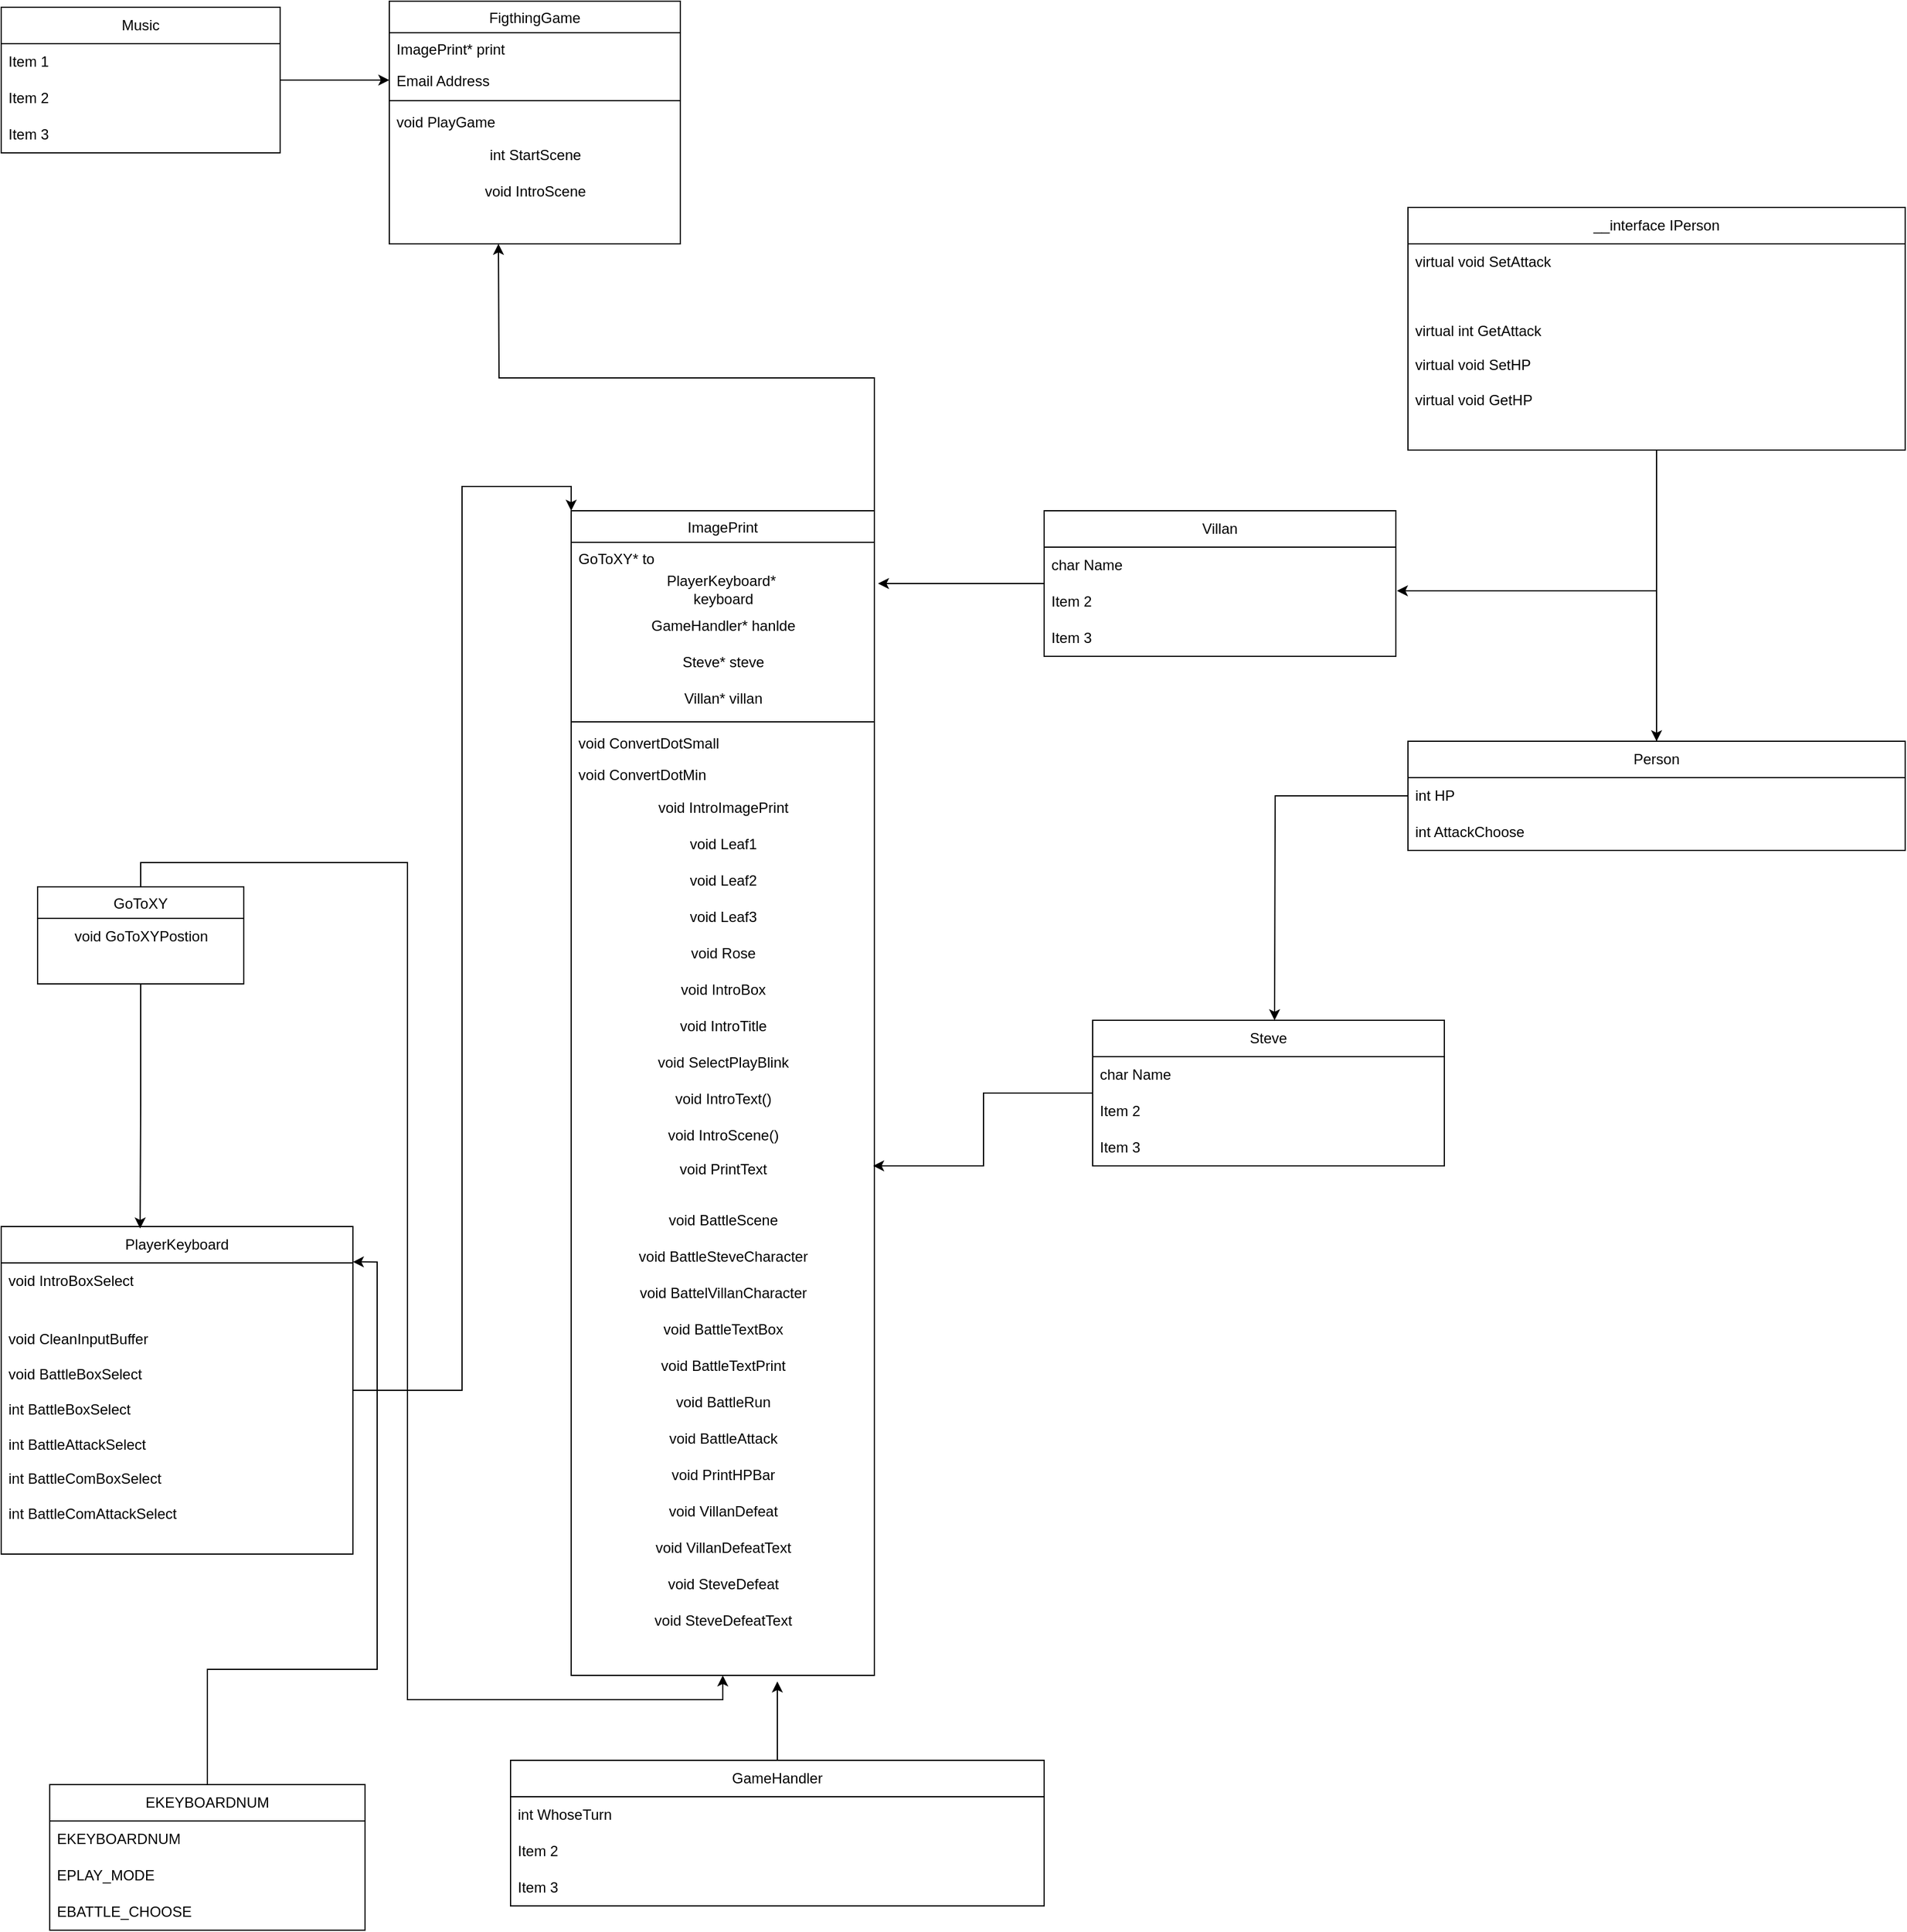 <mxfile version="24.2.5" type="device">
  <diagram id="C5RBs43oDa-KdzZeNtuy" name="Page-1">
    <mxGraphModel dx="1195" dy="643" grid="1" gridSize="10" guides="1" tooltips="1" connect="1" arrows="1" fold="1" page="1" pageScale="1" pageWidth="1654" pageHeight="2336" math="0" shadow="0">
      <root>
        <mxCell id="WIyWlLk6GJQsqaUBKTNV-0" />
        <mxCell id="WIyWlLk6GJQsqaUBKTNV-1" parent="WIyWlLk6GJQsqaUBKTNV-0" />
        <mxCell id="zkfFHV4jXpPFQw0GAbJ--0" value="FigthingGame" style="swimlane;fontStyle=0;align=center;verticalAlign=top;childLayout=stackLayout;horizontal=1;startSize=26;horizontalStack=0;resizeParent=1;resizeLast=0;collapsible=1;marginBottom=0;rounded=0;shadow=0;strokeWidth=1;" parent="WIyWlLk6GJQsqaUBKTNV-1" vertex="1">
          <mxGeometry x="370" y="50" width="240" height="200" as="geometry">
            <mxRectangle x="230" y="140" width="160" height="26" as="alternateBounds" />
          </mxGeometry>
        </mxCell>
        <mxCell id="zkfFHV4jXpPFQw0GAbJ--1" value="ImagePrint* print" style="text;align=left;verticalAlign=top;spacingLeft=4;spacingRight=4;overflow=hidden;rotatable=0;points=[[0,0.5],[1,0.5]];portConstraint=eastwest;" parent="zkfFHV4jXpPFQw0GAbJ--0" vertex="1">
          <mxGeometry y="26" width="240" height="26" as="geometry" />
        </mxCell>
        <mxCell id="zkfFHV4jXpPFQw0GAbJ--3" value="Email Address" style="text;align=left;verticalAlign=top;spacingLeft=4;spacingRight=4;overflow=hidden;rotatable=0;points=[[0,0.5],[1,0.5]];portConstraint=eastwest;rounded=0;shadow=0;html=0;" parent="zkfFHV4jXpPFQw0GAbJ--0" vertex="1">
          <mxGeometry y="52" width="240" height="26" as="geometry" />
        </mxCell>
        <mxCell id="zkfFHV4jXpPFQw0GAbJ--4" value="" style="line;html=1;strokeWidth=1;align=left;verticalAlign=middle;spacingTop=-1;spacingLeft=3;spacingRight=3;rotatable=0;labelPosition=right;points=[];portConstraint=eastwest;" parent="zkfFHV4jXpPFQw0GAbJ--0" vertex="1">
          <mxGeometry y="78" width="240" height="8" as="geometry" />
        </mxCell>
        <mxCell id="zkfFHV4jXpPFQw0GAbJ--5" value="void PlayGame" style="text;align=left;verticalAlign=top;spacingLeft=4;spacingRight=4;overflow=hidden;rotatable=0;points=[[0,0.5],[1,0.5]];portConstraint=eastwest;" parent="zkfFHV4jXpPFQw0GAbJ--0" vertex="1">
          <mxGeometry y="86" width="240" height="26" as="geometry" />
        </mxCell>
        <mxCell id="S7JMAFoJKp5S5lMYO-29-5" value="int StartScene" style="text;html=1;align=center;verticalAlign=middle;resizable=0;points=[];autosize=1;strokeColor=none;fillColor=none;" parent="zkfFHV4jXpPFQw0GAbJ--0" vertex="1">
          <mxGeometry y="112" width="240" height="30" as="geometry" />
        </mxCell>
        <mxCell id="S7JMAFoJKp5S5lMYO-29-6" value="void IntroScene" style="text;html=1;align=center;verticalAlign=middle;resizable=0;points=[];autosize=1;strokeColor=none;fillColor=none;" parent="zkfFHV4jXpPFQw0GAbJ--0" vertex="1">
          <mxGeometry y="142" width="240" height="30" as="geometry" />
        </mxCell>
        <mxCell id="zkfFHV4jXpPFQw0GAbJ--6" value="ImagePrint" style="swimlane;fontStyle=0;align=center;verticalAlign=top;childLayout=stackLayout;horizontal=1;startSize=26;horizontalStack=0;resizeParent=1;resizeLast=0;collapsible=1;marginBottom=0;rounded=0;shadow=0;strokeWidth=1;" parent="WIyWlLk6GJQsqaUBKTNV-1" vertex="1">
          <mxGeometry x="520" y="470" width="250" height="960" as="geometry">
            <mxRectangle x="130" y="380" width="160" height="26" as="alternateBounds" />
          </mxGeometry>
        </mxCell>
        <mxCell id="zkfFHV4jXpPFQw0GAbJ--7" value="GoToXY* to" style="text;align=left;verticalAlign=top;spacingLeft=4;spacingRight=4;overflow=hidden;rotatable=0;points=[[0,0.5],[1,0.5]];portConstraint=eastwest;" parent="zkfFHV4jXpPFQw0GAbJ--6" vertex="1">
          <mxGeometry y="26" width="250" height="24" as="geometry" />
        </mxCell>
        <mxCell id="S7JMAFoJKp5S5lMYO-29-16" value="&lt;span style=&quot;text-align: left; text-wrap: wrap;&quot;&gt;PlayerKeyboard*&amp;nbsp; keyboard&lt;/span&gt;" style="text;html=1;align=center;verticalAlign=middle;resizable=0;points=[];autosize=1;strokeColor=none;fillColor=none;" parent="zkfFHV4jXpPFQw0GAbJ--6" vertex="1">
          <mxGeometry y="50" width="250" height="30" as="geometry" />
        </mxCell>
        <mxCell id="S7JMAFoJKp5S5lMYO-29-46" value="GameHandler* hanlde" style="text;html=1;align=center;verticalAlign=middle;resizable=0;points=[];autosize=1;strokeColor=none;fillColor=none;" parent="zkfFHV4jXpPFQw0GAbJ--6" vertex="1">
          <mxGeometry y="80" width="250" height="30" as="geometry" />
        </mxCell>
        <mxCell id="S7JMAFoJKp5S5lMYO-29-58" value="Steve* steve" style="text;html=1;align=center;verticalAlign=middle;resizable=0;points=[];autosize=1;strokeColor=none;fillColor=none;" parent="zkfFHV4jXpPFQw0GAbJ--6" vertex="1">
          <mxGeometry y="110" width="250" height="30" as="geometry" />
        </mxCell>
        <mxCell id="S7JMAFoJKp5S5lMYO-29-59" value="Villan* villan" style="text;html=1;align=center;verticalAlign=middle;resizable=0;points=[];autosize=1;strokeColor=none;fillColor=none;" parent="zkfFHV4jXpPFQw0GAbJ--6" vertex="1">
          <mxGeometry y="140" width="250" height="30" as="geometry" />
        </mxCell>
        <mxCell id="zkfFHV4jXpPFQw0GAbJ--9" value="" style="line;html=1;strokeWidth=1;align=left;verticalAlign=middle;spacingTop=-1;spacingLeft=3;spacingRight=3;rotatable=0;labelPosition=right;points=[];portConstraint=eastwest;" parent="zkfFHV4jXpPFQw0GAbJ--6" vertex="1">
          <mxGeometry y="170" width="250" height="8" as="geometry" />
        </mxCell>
        <mxCell id="zkfFHV4jXpPFQw0GAbJ--10" value="void ConvertDotSmall" style="text;align=left;verticalAlign=top;spacingLeft=4;spacingRight=4;overflow=hidden;rotatable=0;points=[[0,0.5],[1,0.5]];portConstraint=eastwest;fontStyle=0" parent="zkfFHV4jXpPFQw0GAbJ--6" vertex="1">
          <mxGeometry y="178" width="250" height="26" as="geometry" />
        </mxCell>
        <mxCell id="zkfFHV4jXpPFQw0GAbJ--11" value="void ConvertDotMin" style="text;align=left;verticalAlign=top;spacingLeft=4;spacingRight=4;overflow=hidden;rotatable=0;points=[[0,0.5],[1,0.5]];portConstraint=eastwest;" parent="zkfFHV4jXpPFQw0GAbJ--6" vertex="1">
          <mxGeometry y="204" width="250" height="26" as="geometry" />
        </mxCell>
        <mxCell id="AYkWPc2VQb87h9hiwC6A-5" value="void IntroImagePrint" style="text;html=1;align=center;verticalAlign=middle;resizable=0;points=[];autosize=1;strokeColor=none;fillColor=none;" parent="zkfFHV4jXpPFQw0GAbJ--6" vertex="1">
          <mxGeometry y="230" width="250" height="30" as="geometry" />
        </mxCell>
        <mxCell id="AYkWPc2VQb87h9hiwC6A-6" value="void Leaf1" style="text;html=1;align=center;verticalAlign=middle;resizable=0;points=[];autosize=1;strokeColor=none;fillColor=none;" parent="zkfFHV4jXpPFQw0GAbJ--6" vertex="1">
          <mxGeometry y="260" width="250" height="30" as="geometry" />
        </mxCell>
        <mxCell id="AYkWPc2VQb87h9hiwC6A-7" value="void Leaf2" style="text;html=1;align=center;verticalAlign=middle;resizable=0;points=[];autosize=1;strokeColor=none;fillColor=none;" parent="zkfFHV4jXpPFQw0GAbJ--6" vertex="1">
          <mxGeometry y="290" width="250" height="30" as="geometry" />
        </mxCell>
        <mxCell id="AYkWPc2VQb87h9hiwC6A-8" value="void Leaf3" style="text;html=1;align=center;verticalAlign=middle;resizable=0;points=[];autosize=1;strokeColor=none;fillColor=none;" parent="zkfFHV4jXpPFQw0GAbJ--6" vertex="1">
          <mxGeometry y="320" width="250" height="30" as="geometry" />
        </mxCell>
        <mxCell id="AYkWPc2VQb87h9hiwC6A-9" value="void Rose" style="text;html=1;align=center;verticalAlign=middle;resizable=0;points=[];autosize=1;strokeColor=none;fillColor=none;" parent="zkfFHV4jXpPFQw0GAbJ--6" vertex="1">
          <mxGeometry y="350" width="250" height="30" as="geometry" />
        </mxCell>
        <mxCell id="AYkWPc2VQb87h9hiwC6A-10" value="void IntroBox" style="text;html=1;align=center;verticalAlign=middle;resizable=0;points=[];autosize=1;strokeColor=none;fillColor=none;" parent="zkfFHV4jXpPFQw0GAbJ--6" vertex="1">
          <mxGeometry y="380" width="250" height="30" as="geometry" />
        </mxCell>
        <mxCell id="AYkWPc2VQb87h9hiwC6A-11" value="void IntroTitle" style="text;html=1;align=center;verticalAlign=middle;resizable=0;points=[];autosize=1;strokeColor=none;fillColor=none;" parent="zkfFHV4jXpPFQw0GAbJ--6" vertex="1">
          <mxGeometry y="410" width="250" height="30" as="geometry" />
        </mxCell>
        <mxCell id="S7JMAFoJKp5S5lMYO-29-10" value="void SelectPlayBlink" style="text;html=1;align=center;verticalAlign=middle;resizable=0;points=[];autosize=1;strokeColor=none;fillColor=none;" parent="zkfFHV4jXpPFQw0GAbJ--6" vertex="1">
          <mxGeometry y="440" width="250" height="30" as="geometry" />
        </mxCell>
        <mxCell id="S7JMAFoJKp5S5lMYO-29-12" value="void IntroText()" style="text;html=1;align=center;verticalAlign=middle;resizable=0;points=[];autosize=1;strokeColor=none;fillColor=none;" parent="zkfFHV4jXpPFQw0GAbJ--6" vertex="1">
          <mxGeometry y="470" width="250" height="30" as="geometry" />
        </mxCell>
        <mxCell id="S7JMAFoJKp5S5lMYO-29-11" value="void IntroScene()" style="text;html=1;align=center;verticalAlign=middle;resizable=0;points=[];autosize=1;strokeColor=none;fillColor=none;" parent="zkfFHV4jXpPFQw0GAbJ--6" vertex="1">
          <mxGeometry y="500" width="250" height="30" as="geometry" />
        </mxCell>
        <mxCell id="S7JMAFoJKp5S5lMYO-29-13" value="void PrintText&lt;div&gt;&lt;br&gt;&lt;/div&gt;" style="text;html=1;align=center;verticalAlign=middle;resizable=0;points=[];autosize=1;strokeColor=none;fillColor=none;" parent="zkfFHV4jXpPFQw0GAbJ--6" vertex="1">
          <mxGeometry y="530" width="250" height="40" as="geometry" />
        </mxCell>
        <mxCell id="S7JMAFoJKp5S5lMYO-29-17" value="void BattleScene" style="text;html=1;align=center;verticalAlign=middle;resizable=0;points=[];autosize=1;strokeColor=none;fillColor=none;" parent="zkfFHV4jXpPFQw0GAbJ--6" vertex="1">
          <mxGeometry y="570" width="250" height="30" as="geometry" />
        </mxCell>
        <mxCell id="S7JMAFoJKp5S5lMYO-29-19" value="void BattleSteveCharacter" style="text;html=1;align=center;verticalAlign=middle;resizable=0;points=[];autosize=1;strokeColor=none;fillColor=none;" parent="zkfFHV4jXpPFQw0GAbJ--6" vertex="1">
          <mxGeometry y="600" width="250" height="30" as="geometry" />
        </mxCell>
        <mxCell id="S7JMAFoJKp5S5lMYO-29-20" value="void BattelVillanCharacter" style="text;html=1;align=center;verticalAlign=middle;resizable=0;points=[];autosize=1;strokeColor=none;fillColor=none;" parent="zkfFHV4jXpPFQw0GAbJ--6" vertex="1">
          <mxGeometry y="630" width="250" height="30" as="geometry" />
        </mxCell>
        <mxCell id="S7JMAFoJKp5S5lMYO-29-25" value="void BattleTextBox" style="text;html=1;align=center;verticalAlign=middle;resizable=0;points=[];autosize=1;strokeColor=none;fillColor=none;" parent="zkfFHV4jXpPFQw0GAbJ--6" vertex="1">
          <mxGeometry y="660" width="250" height="30" as="geometry" />
        </mxCell>
        <mxCell id="S7JMAFoJKp5S5lMYO-29-37" value="void BattleTextPrint" style="text;html=1;align=center;verticalAlign=middle;resizable=0;points=[];autosize=1;strokeColor=none;fillColor=none;" parent="zkfFHV4jXpPFQw0GAbJ--6" vertex="1">
          <mxGeometry y="690" width="250" height="30" as="geometry" />
        </mxCell>
        <mxCell id="S7JMAFoJKp5S5lMYO-29-38" value="void BattleRun" style="text;html=1;align=center;verticalAlign=middle;resizable=0;points=[];autosize=1;strokeColor=none;fillColor=none;" parent="zkfFHV4jXpPFQw0GAbJ--6" vertex="1">
          <mxGeometry y="720" width="250" height="30" as="geometry" />
        </mxCell>
        <mxCell id="S7JMAFoJKp5S5lMYO-29-39" value="void BattleAttack" style="text;html=1;align=center;verticalAlign=middle;resizable=0;points=[];autosize=1;strokeColor=none;fillColor=none;" parent="zkfFHV4jXpPFQw0GAbJ--6" vertex="1">
          <mxGeometry y="750" width="250" height="30" as="geometry" />
        </mxCell>
        <mxCell id="S7JMAFoJKp5S5lMYO-29-60" value="void PrintHPBar" style="text;html=1;align=center;verticalAlign=middle;resizable=0;points=[];autosize=1;strokeColor=none;fillColor=none;" parent="zkfFHV4jXpPFQw0GAbJ--6" vertex="1">
          <mxGeometry y="780" width="250" height="30" as="geometry" />
        </mxCell>
        <mxCell id="S7JMAFoJKp5S5lMYO-29-61" value="void VillanDefeat" style="text;html=1;align=center;verticalAlign=middle;resizable=0;points=[];autosize=1;strokeColor=none;fillColor=none;" parent="zkfFHV4jXpPFQw0GAbJ--6" vertex="1">
          <mxGeometry y="810" width="250" height="30" as="geometry" />
        </mxCell>
        <mxCell id="S7JMAFoJKp5S5lMYO-29-62" value="void VillanDefeatText" style="text;html=1;align=center;verticalAlign=middle;resizable=0;points=[];autosize=1;strokeColor=none;fillColor=none;" parent="zkfFHV4jXpPFQw0GAbJ--6" vertex="1">
          <mxGeometry y="840" width="250" height="30" as="geometry" />
        </mxCell>
        <mxCell id="S7JMAFoJKp5S5lMYO-29-63" value="void SteveDefeat" style="text;html=1;align=center;verticalAlign=middle;resizable=0;points=[];autosize=1;strokeColor=none;fillColor=none;" parent="zkfFHV4jXpPFQw0GAbJ--6" vertex="1">
          <mxGeometry y="870" width="250" height="30" as="geometry" />
        </mxCell>
        <mxCell id="S7JMAFoJKp5S5lMYO-29-64" value="void SteveDefeatText" style="text;html=1;align=center;verticalAlign=middle;resizable=0;points=[];autosize=1;strokeColor=none;fillColor=none;" parent="zkfFHV4jXpPFQw0GAbJ--6" vertex="1">
          <mxGeometry y="900" width="250" height="30" as="geometry" />
        </mxCell>
        <mxCell id="zkfFHV4jXpPFQw0GAbJ--13" value="GoToXY" style="swimlane;fontStyle=0;align=center;verticalAlign=top;childLayout=stackLayout;horizontal=1;startSize=26;horizontalStack=0;resizeParent=1;resizeLast=0;collapsible=1;marginBottom=0;rounded=0;shadow=0;strokeWidth=1;" parent="WIyWlLk6GJQsqaUBKTNV-1" vertex="1">
          <mxGeometry x="80" y="780" width="170" height="80" as="geometry">
            <mxRectangle x="340" y="380" width="170" height="26" as="alternateBounds" />
          </mxGeometry>
        </mxCell>
        <mxCell id="AYkWPc2VQb87h9hiwC6A-1" value="void GoToXYPostion" style="text;html=1;align=center;verticalAlign=middle;resizable=0;points=[];autosize=1;strokeColor=none;fillColor=none;" parent="zkfFHV4jXpPFQw0GAbJ--13" vertex="1">
          <mxGeometry y="26" width="170" height="30" as="geometry" />
        </mxCell>
        <mxCell id="AYkWPc2VQb87h9hiwC6A-13" value="PlayerKeyboard" style="swimlane;fontStyle=0;childLayout=stackLayout;horizontal=1;startSize=30;horizontalStack=0;resizeParent=1;resizeParentMax=0;resizeLast=0;collapsible=1;marginBottom=0;whiteSpace=wrap;html=1;" parent="WIyWlLk6GJQsqaUBKTNV-1" vertex="1">
          <mxGeometry x="50" y="1060" width="290" height="270" as="geometry" />
        </mxCell>
        <mxCell id="AYkWPc2VQb87h9hiwC6A-14" value="void IntroBoxSelect" style="text;strokeColor=none;fillColor=none;align=left;verticalAlign=middle;spacingLeft=4;spacingRight=4;overflow=hidden;points=[[0,0.5],[1,0.5]];portConstraint=eastwest;rotatable=0;whiteSpace=wrap;html=1;" parent="AYkWPc2VQb87h9hiwC6A-13" vertex="1">
          <mxGeometry y="30" width="290" height="30" as="geometry" />
        </mxCell>
        <mxCell id="AYkWPc2VQb87h9hiwC6A-15" value="void CleanInputBuffer&lt;div&gt;&lt;br&gt;&lt;/div&gt;&lt;div&gt;void BattleBoxSelect&lt;/div&gt;&lt;div&gt;&lt;br&gt;&lt;/div&gt;&lt;div&gt;int BattleBoxSelect&lt;br&gt;&lt;/div&gt;&lt;div&gt;&lt;br&gt;&lt;/div&gt;&lt;div&gt;int BattleAttackSelect&lt;/div&gt;&lt;div&gt;&lt;br&gt;&lt;/div&gt;&lt;div&gt;int BattleComBoxSelect&lt;br&gt;&lt;/div&gt;&lt;div&gt;&lt;br&gt;&lt;/div&gt;&lt;div&gt;int BattleComAttackSelect&lt;br&gt;&lt;/div&gt;" style="text;strokeColor=none;fillColor=none;align=left;verticalAlign=middle;spacingLeft=4;spacingRight=4;overflow=hidden;points=[[0,0.5],[1,0.5]];portConstraint=eastwest;rotatable=0;whiteSpace=wrap;html=1;" parent="AYkWPc2VQb87h9hiwC6A-13" vertex="1">
          <mxGeometry y="60" width="290" height="210" as="geometry" />
        </mxCell>
        <mxCell id="AYkWPc2VQb87h9hiwC6A-17" style="edgeStyle=orthogonalEdgeStyle;rounded=0;orthogonalLoop=1;jettySize=auto;html=1;exitX=0.5;exitY=0;exitDx=0;exitDy=0;entryX=0.5;entryY=1;entryDx=0;entryDy=0;" parent="WIyWlLk6GJQsqaUBKTNV-1" source="zkfFHV4jXpPFQw0GAbJ--13" target="zkfFHV4jXpPFQw0GAbJ--6" edge="1">
          <mxGeometry relative="1" as="geometry">
            <mxPoint x="125" y="620" as="targetPoint" />
          </mxGeometry>
        </mxCell>
        <mxCell id="AYkWPc2VQb87h9hiwC6A-18" style="edgeStyle=orthogonalEdgeStyle;rounded=0;orthogonalLoop=1;jettySize=auto;html=1;exitX=1;exitY=0;exitDx=0;exitDy=0;" parent="WIyWlLk6GJQsqaUBKTNV-1" source="zkfFHV4jXpPFQw0GAbJ--6" edge="1">
          <mxGeometry relative="1" as="geometry">
            <mxPoint x="460" y="250" as="targetPoint" />
          </mxGeometry>
        </mxCell>
        <mxCell id="AYkWPc2VQb87h9hiwC6A-19" style="edgeStyle=orthogonalEdgeStyle;rounded=0;orthogonalLoop=1;jettySize=auto;html=1;exitX=0.5;exitY=1;exitDx=0;exitDy=0;entryX=0.395;entryY=0.006;entryDx=0;entryDy=0;entryPerimeter=0;" parent="WIyWlLk6GJQsqaUBKTNV-1" source="zkfFHV4jXpPFQw0GAbJ--13" target="AYkWPc2VQb87h9hiwC6A-13" edge="1">
          <mxGeometry relative="1" as="geometry" />
        </mxCell>
        <mxCell id="S7JMAFoJKp5S5lMYO-29-45" style="edgeStyle=orthogonalEdgeStyle;rounded=0;orthogonalLoop=1;jettySize=auto;html=1;" parent="WIyWlLk6GJQsqaUBKTNV-1" source="AYkWPc2VQb87h9hiwC6A-20" edge="1">
          <mxGeometry relative="1" as="geometry">
            <mxPoint x="690" y="1435" as="targetPoint" />
          </mxGeometry>
        </mxCell>
        <mxCell id="AYkWPc2VQb87h9hiwC6A-20" value="GameHandler" style="swimlane;fontStyle=0;childLayout=stackLayout;horizontal=1;startSize=30;horizontalStack=0;resizeParent=1;resizeParentMax=0;resizeLast=0;collapsible=1;marginBottom=0;whiteSpace=wrap;html=1;" parent="WIyWlLk6GJQsqaUBKTNV-1" vertex="1">
          <mxGeometry x="470" y="1500" width="440" height="120" as="geometry" />
        </mxCell>
        <mxCell id="AYkWPc2VQb87h9hiwC6A-21" value="int WhoseTurn" style="text;strokeColor=none;fillColor=none;align=left;verticalAlign=middle;spacingLeft=4;spacingRight=4;overflow=hidden;points=[[0,0.5],[1,0.5]];portConstraint=eastwest;rotatable=0;whiteSpace=wrap;html=1;" parent="AYkWPc2VQb87h9hiwC6A-20" vertex="1">
          <mxGeometry y="30" width="440" height="30" as="geometry" />
        </mxCell>
        <mxCell id="AYkWPc2VQb87h9hiwC6A-22" value="Item 2" style="text;strokeColor=none;fillColor=none;align=left;verticalAlign=middle;spacingLeft=4;spacingRight=4;overflow=hidden;points=[[0,0.5],[1,0.5]];portConstraint=eastwest;rotatable=0;whiteSpace=wrap;html=1;" parent="AYkWPc2VQb87h9hiwC6A-20" vertex="1">
          <mxGeometry y="60" width="440" height="30" as="geometry" />
        </mxCell>
        <mxCell id="AYkWPc2VQb87h9hiwC6A-23" value="Item 3" style="text;strokeColor=none;fillColor=none;align=left;verticalAlign=middle;spacingLeft=4;spacingRight=4;overflow=hidden;points=[[0,0.5],[1,0.5]];portConstraint=eastwest;rotatable=0;whiteSpace=wrap;html=1;" parent="AYkWPc2VQb87h9hiwC6A-20" vertex="1">
          <mxGeometry y="90" width="440" height="30" as="geometry" />
        </mxCell>
        <mxCell id="S7JMAFoJKp5S5lMYO-29-0" value="EKEYBOARDNUM" style="swimlane;fontStyle=0;childLayout=stackLayout;horizontal=1;startSize=30;horizontalStack=0;resizeParent=1;resizeParentMax=0;resizeLast=0;collapsible=1;marginBottom=0;whiteSpace=wrap;html=1;" parent="WIyWlLk6GJQsqaUBKTNV-1" vertex="1">
          <mxGeometry x="90" y="1520" width="260" height="120" as="geometry" />
        </mxCell>
        <mxCell id="S7JMAFoJKp5S5lMYO-29-1" value="EKEYBOARDNUM" style="text;strokeColor=none;fillColor=none;align=left;verticalAlign=middle;spacingLeft=4;spacingRight=4;overflow=hidden;points=[[0,0.5],[1,0.5]];portConstraint=eastwest;rotatable=0;whiteSpace=wrap;html=1;" parent="S7JMAFoJKp5S5lMYO-29-0" vertex="1">
          <mxGeometry y="30" width="260" height="30" as="geometry" />
        </mxCell>
        <mxCell id="S7JMAFoJKp5S5lMYO-29-2" value="EPLAY_MODE" style="text;strokeColor=none;fillColor=none;align=left;verticalAlign=middle;spacingLeft=4;spacingRight=4;overflow=hidden;points=[[0,0.5],[1,0.5]];portConstraint=eastwest;rotatable=0;whiteSpace=wrap;html=1;" parent="S7JMAFoJKp5S5lMYO-29-0" vertex="1">
          <mxGeometry y="60" width="260" height="30" as="geometry" />
        </mxCell>
        <mxCell id="S7JMAFoJKp5S5lMYO-29-3" value="EBATTLE_CHOOSE" style="text;strokeColor=none;fillColor=none;align=left;verticalAlign=middle;spacingLeft=4;spacingRight=4;overflow=hidden;points=[[0,0.5],[1,0.5]];portConstraint=eastwest;rotatable=0;whiteSpace=wrap;html=1;" parent="S7JMAFoJKp5S5lMYO-29-0" vertex="1">
          <mxGeometry y="90" width="260" height="30" as="geometry" />
        </mxCell>
        <mxCell id="S7JMAFoJKp5S5lMYO-29-4" style="edgeStyle=orthogonalEdgeStyle;rounded=0;orthogonalLoop=1;jettySize=auto;html=1;entryX=1;entryY=0.108;entryDx=0;entryDy=0;entryPerimeter=0;" parent="WIyWlLk6GJQsqaUBKTNV-1" source="S7JMAFoJKp5S5lMYO-29-0" target="AYkWPc2VQb87h9hiwC6A-13" edge="1">
          <mxGeometry relative="1" as="geometry" />
        </mxCell>
        <mxCell id="S7JMAFoJKp5S5lMYO-29-14" style="edgeStyle=orthogonalEdgeStyle;rounded=0;orthogonalLoop=1;jettySize=auto;html=1;entryX=0;entryY=0;entryDx=0;entryDy=0;" parent="WIyWlLk6GJQsqaUBKTNV-1" source="AYkWPc2VQb87h9hiwC6A-13" target="zkfFHV4jXpPFQw0GAbJ--6" edge="1">
          <mxGeometry relative="1" as="geometry">
            <mxPoint x="450" y="480" as="targetPoint" />
          </mxGeometry>
        </mxCell>
        <mxCell id="S7JMAFoJKp5S5lMYO-29-34" style="edgeStyle=orthogonalEdgeStyle;rounded=0;orthogonalLoop=1;jettySize=auto;html=1;entryX=0.5;entryY=0;entryDx=0;entryDy=0;" parent="WIyWlLk6GJQsqaUBKTNV-1" source="S7JMAFoJKp5S5lMYO-29-26" target="S7JMAFoJKp5S5lMYO-29-30" edge="1">
          <mxGeometry relative="1" as="geometry" />
        </mxCell>
        <mxCell id="S7JMAFoJKp5S5lMYO-29-26" value="__interface IPerson" style="swimlane;fontStyle=0;childLayout=stackLayout;horizontal=1;startSize=30;horizontalStack=0;resizeParent=1;resizeParentMax=0;resizeLast=0;collapsible=1;marginBottom=0;whiteSpace=wrap;html=1;" parent="WIyWlLk6GJQsqaUBKTNV-1" vertex="1">
          <mxGeometry x="1210" y="220" width="410" height="200" as="geometry" />
        </mxCell>
        <mxCell id="S7JMAFoJKp5S5lMYO-29-28" value="virtual void SetAttack" style="text;strokeColor=none;fillColor=none;align=left;verticalAlign=middle;spacingLeft=4;spacingRight=4;overflow=hidden;points=[[0,0.5],[1,0.5]];portConstraint=eastwest;rotatable=0;whiteSpace=wrap;html=1;" parent="S7JMAFoJKp5S5lMYO-29-26" vertex="1">
          <mxGeometry y="30" width="410" height="30" as="geometry" />
        </mxCell>
        <mxCell id="S7JMAFoJKp5S5lMYO-29-29" value="virtual int GetAttack&lt;div&gt;&lt;br&gt;&lt;/div&gt;&lt;div&gt;virtual void SetHP&lt;/div&gt;&lt;div&gt;&lt;br&gt;&lt;/div&gt;&lt;div&gt;virtual void GetHP&lt;/div&gt;" style="text;strokeColor=none;fillColor=none;align=left;verticalAlign=middle;spacingLeft=4;spacingRight=4;overflow=hidden;points=[[0,0.5],[1,0.5]];portConstraint=eastwest;rotatable=0;whiteSpace=wrap;html=1;" parent="S7JMAFoJKp5S5lMYO-29-26" vertex="1">
          <mxGeometry y="60" width="410" height="140" as="geometry" />
        </mxCell>
        <mxCell id="S7JMAFoJKp5S5lMYO-29-52" style="edgeStyle=orthogonalEdgeStyle;rounded=0;orthogonalLoop=1;jettySize=auto;html=1;" parent="WIyWlLk6GJQsqaUBKTNV-1" source="S7JMAFoJKp5S5lMYO-29-30" edge="1">
          <mxGeometry relative="1" as="geometry">
            <mxPoint x="1100" y="890" as="targetPoint" />
          </mxGeometry>
        </mxCell>
        <mxCell id="S7JMAFoJKp5S5lMYO-29-30" value="Person" style="swimlane;fontStyle=0;childLayout=stackLayout;horizontal=1;startSize=30;horizontalStack=0;resizeParent=1;resizeParentMax=0;resizeLast=0;collapsible=1;marginBottom=0;whiteSpace=wrap;html=1;" parent="WIyWlLk6GJQsqaUBKTNV-1" vertex="1">
          <mxGeometry x="1210" y="660" width="410" height="90" as="geometry" />
        </mxCell>
        <mxCell id="S7JMAFoJKp5S5lMYO-29-32" value="int HP" style="text;strokeColor=none;fillColor=none;align=left;verticalAlign=middle;spacingLeft=4;spacingRight=4;overflow=hidden;points=[[0,0.5],[1,0.5]];portConstraint=eastwest;rotatable=0;whiteSpace=wrap;html=1;" parent="S7JMAFoJKp5S5lMYO-29-30" vertex="1">
          <mxGeometry y="30" width="410" height="30" as="geometry" />
        </mxCell>
        <mxCell id="S7JMAFoJKp5S5lMYO-29-33" value="int AttackChoose" style="text;strokeColor=none;fillColor=none;align=left;verticalAlign=middle;spacingLeft=4;spacingRight=4;overflow=hidden;points=[[0,0.5],[1,0.5]];portConstraint=eastwest;rotatable=0;whiteSpace=wrap;html=1;" parent="S7JMAFoJKp5S5lMYO-29-30" vertex="1">
          <mxGeometry y="60" width="410" height="30" as="geometry" />
        </mxCell>
        <mxCell id="S7JMAFoJKp5S5lMYO-29-40" value="Steve" style="swimlane;fontStyle=0;childLayout=stackLayout;horizontal=1;startSize=30;horizontalStack=0;resizeParent=1;resizeParentMax=0;resizeLast=0;collapsible=1;marginBottom=0;whiteSpace=wrap;html=1;" parent="WIyWlLk6GJQsqaUBKTNV-1" vertex="1">
          <mxGeometry x="950" y="890" width="290" height="120" as="geometry" />
        </mxCell>
        <mxCell id="S7JMAFoJKp5S5lMYO-29-41" value="char Name" style="text;strokeColor=none;fillColor=none;align=left;verticalAlign=middle;spacingLeft=4;spacingRight=4;overflow=hidden;points=[[0,0.5],[1,0.5]];portConstraint=eastwest;rotatable=0;whiteSpace=wrap;html=1;" parent="S7JMAFoJKp5S5lMYO-29-40" vertex="1">
          <mxGeometry y="30" width="290" height="30" as="geometry" />
        </mxCell>
        <mxCell id="S7JMAFoJKp5S5lMYO-29-42" value="Item 2" style="text;strokeColor=none;fillColor=none;align=left;verticalAlign=middle;spacingLeft=4;spacingRight=4;overflow=hidden;points=[[0,0.5],[1,0.5]];portConstraint=eastwest;rotatable=0;whiteSpace=wrap;html=1;" parent="S7JMAFoJKp5S5lMYO-29-40" vertex="1">
          <mxGeometry y="60" width="290" height="30" as="geometry" />
        </mxCell>
        <mxCell id="S7JMAFoJKp5S5lMYO-29-43" value="Item 3" style="text;strokeColor=none;fillColor=none;align=left;verticalAlign=middle;spacingLeft=4;spacingRight=4;overflow=hidden;points=[[0,0.5],[1,0.5]];portConstraint=eastwest;rotatable=0;whiteSpace=wrap;html=1;" parent="S7JMAFoJKp5S5lMYO-29-40" vertex="1">
          <mxGeometry y="90" width="290" height="30" as="geometry" />
        </mxCell>
        <mxCell id="S7JMAFoJKp5S5lMYO-29-48" value="Villan" style="swimlane;fontStyle=0;childLayout=stackLayout;horizontal=1;startSize=30;horizontalStack=0;resizeParent=1;resizeParentMax=0;resizeLast=0;collapsible=1;marginBottom=0;whiteSpace=wrap;html=1;" parent="WIyWlLk6GJQsqaUBKTNV-1" vertex="1">
          <mxGeometry x="910" y="470" width="290" height="120" as="geometry" />
        </mxCell>
        <mxCell id="S7JMAFoJKp5S5lMYO-29-49" value="char Name" style="text;strokeColor=none;fillColor=none;align=left;verticalAlign=middle;spacingLeft=4;spacingRight=4;overflow=hidden;points=[[0,0.5],[1,0.5]];portConstraint=eastwest;rotatable=0;whiteSpace=wrap;html=1;" parent="S7JMAFoJKp5S5lMYO-29-48" vertex="1">
          <mxGeometry y="30" width="290" height="30" as="geometry" />
        </mxCell>
        <mxCell id="S7JMAFoJKp5S5lMYO-29-50" value="Item 2" style="text;strokeColor=none;fillColor=none;align=left;verticalAlign=middle;spacingLeft=4;spacingRight=4;overflow=hidden;points=[[0,0.5],[1,0.5]];portConstraint=eastwest;rotatable=0;whiteSpace=wrap;html=1;" parent="S7JMAFoJKp5S5lMYO-29-48" vertex="1">
          <mxGeometry y="60" width="290" height="30" as="geometry" />
        </mxCell>
        <mxCell id="S7JMAFoJKp5S5lMYO-29-51" value="Item 3" style="text;strokeColor=none;fillColor=none;align=left;verticalAlign=middle;spacingLeft=4;spacingRight=4;overflow=hidden;points=[[0,0.5],[1,0.5]];portConstraint=eastwest;rotatable=0;whiteSpace=wrap;html=1;" parent="S7JMAFoJKp5S5lMYO-29-48" vertex="1">
          <mxGeometry y="90" width="290" height="30" as="geometry" />
        </mxCell>
        <mxCell id="S7JMAFoJKp5S5lMYO-29-53" style="edgeStyle=orthogonalEdgeStyle;rounded=0;orthogonalLoop=1;jettySize=auto;html=1;entryX=0.996;entryY=0.25;entryDx=0;entryDy=0;entryPerimeter=0;" parent="WIyWlLk6GJQsqaUBKTNV-1" source="S7JMAFoJKp5S5lMYO-29-40" target="S7JMAFoJKp5S5lMYO-29-13" edge="1">
          <mxGeometry relative="1" as="geometry" />
        </mxCell>
        <mxCell id="S7JMAFoJKp5S5lMYO-29-56" style="edgeStyle=orthogonalEdgeStyle;rounded=0;orthogonalLoop=1;jettySize=auto;html=1;entryX=1.003;entryY=1.2;entryDx=0;entryDy=0;entryPerimeter=0;" parent="WIyWlLk6GJQsqaUBKTNV-1" source="S7JMAFoJKp5S5lMYO-29-30" target="S7JMAFoJKp5S5lMYO-29-49" edge="1">
          <mxGeometry relative="1" as="geometry" />
        </mxCell>
        <mxCell id="S7JMAFoJKp5S5lMYO-29-57" style="edgeStyle=orthogonalEdgeStyle;rounded=0;orthogonalLoop=1;jettySize=auto;html=1;entryX=1.012;entryY=0.333;entryDx=0;entryDy=0;entryPerimeter=0;" parent="WIyWlLk6GJQsqaUBKTNV-1" source="S7JMAFoJKp5S5lMYO-29-48" target="S7JMAFoJKp5S5lMYO-29-16" edge="1">
          <mxGeometry relative="1" as="geometry" />
        </mxCell>
        <mxCell id="HWJngbkeLk3T1KS81sdI-5" style="edgeStyle=orthogonalEdgeStyle;rounded=0;orthogonalLoop=1;jettySize=auto;html=1;entryX=0;entryY=0.5;entryDx=0;entryDy=0;" edge="1" parent="WIyWlLk6GJQsqaUBKTNV-1" source="HWJngbkeLk3T1KS81sdI-0" target="zkfFHV4jXpPFQw0GAbJ--3">
          <mxGeometry relative="1" as="geometry" />
        </mxCell>
        <mxCell id="HWJngbkeLk3T1KS81sdI-0" value="Music" style="swimlane;fontStyle=0;childLayout=stackLayout;horizontal=1;startSize=30;horizontalStack=0;resizeParent=1;resizeParentMax=0;resizeLast=0;collapsible=1;marginBottom=0;whiteSpace=wrap;html=1;" vertex="1" parent="WIyWlLk6GJQsqaUBKTNV-1">
          <mxGeometry x="50" y="55" width="230" height="120" as="geometry" />
        </mxCell>
        <mxCell id="HWJngbkeLk3T1KS81sdI-1" value="Item 1" style="text;strokeColor=none;fillColor=none;align=left;verticalAlign=middle;spacingLeft=4;spacingRight=4;overflow=hidden;points=[[0,0.5],[1,0.5]];portConstraint=eastwest;rotatable=0;whiteSpace=wrap;html=1;" vertex="1" parent="HWJngbkeLk3T1KS81sdI-0">
          <mxGeometry y="30" width="230" height="30" as="geometry" />
        </mxCell>
        <mxCell id="HWJngbkeLk3T1KS81sdI-2" value="Item 2" style="text;strokeColor=none;fillColor=none;align=left;verticalAlign=middle;spacingLeft=4;spacingRight=4;overflow=hidden;points=[[0,0.5],[1,0.5]];portConstraint=eastwest;rotatable=0;whiteSpace=wrap;html=1;" vertex="1" parent="HWJngbkeLk3T1KS81sdI-0">
          <mxGeometry y="60" width="230" height="30" as="geometry" />
        </mxCell>
        <mxCell id="HWJngbkeLk3T1KS81sdI-3" value="Item 3" style="text;strokeColor=none;fillColor=none;align=left;verticalAlign=middle;spacingLeft=4;spacingRight=4;overflow=hidden;points=[[0,0.5],[1,0.5]];portConstraint=eastwest;rotatable=0;whiteSpace=wrap;html=1;" vertex="1" parent="HWJngbkeLk3T1KS81sdI-0">
          <mxGeometry y="90" width="230" height="30" as="geometry" />
        </mxCell>
      </root>
    </mxGraphModel>
  </diagram>
</mxfile>
